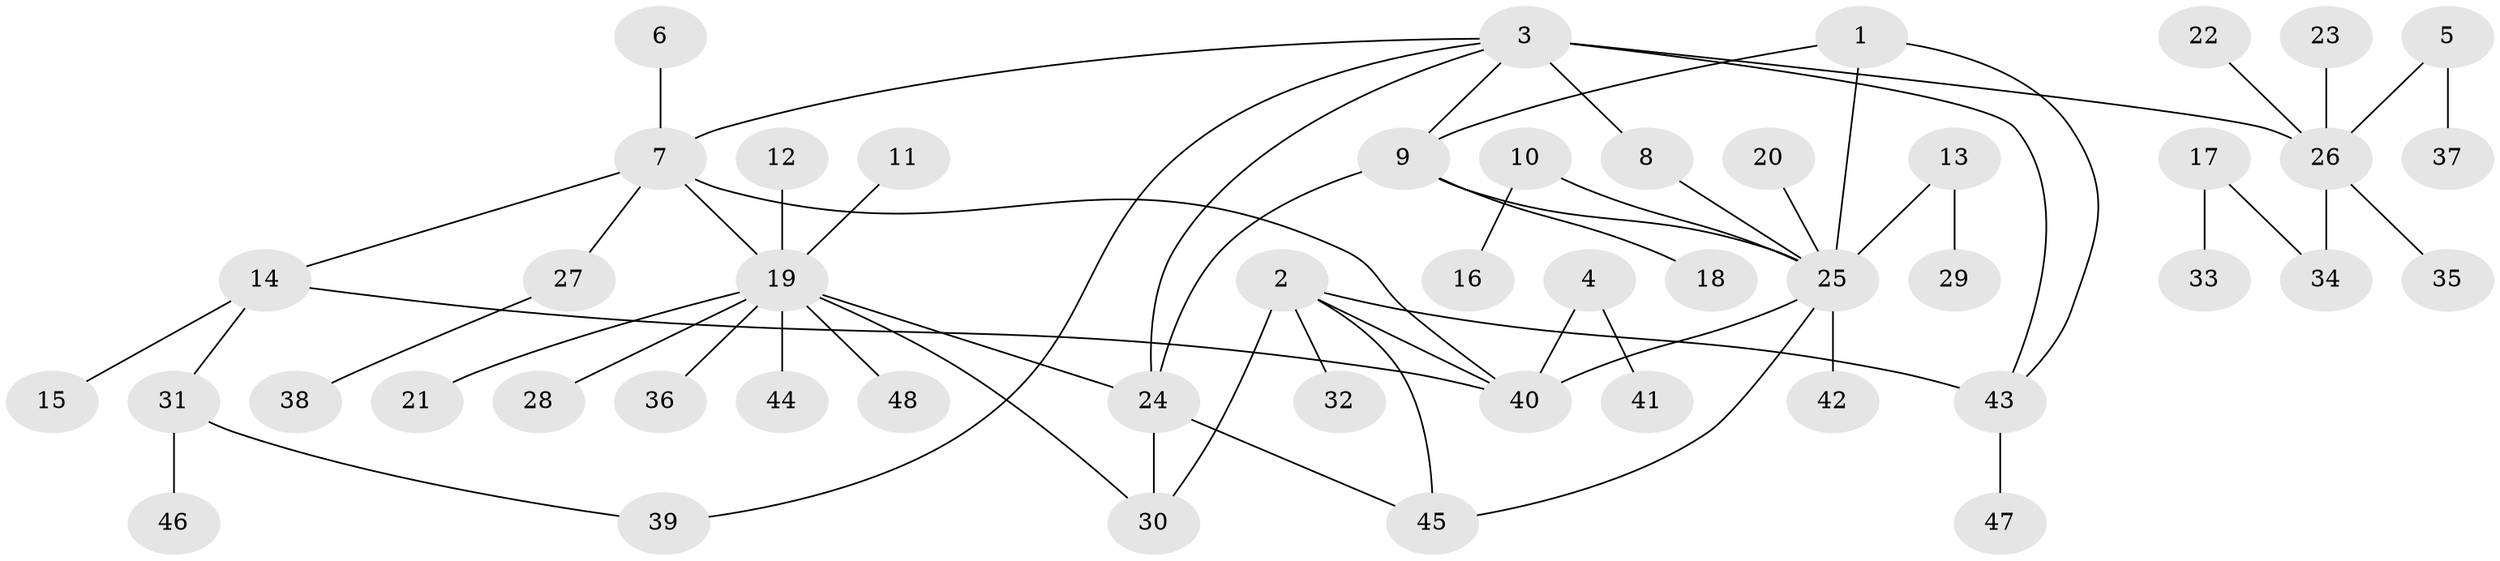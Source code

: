 // original degree distribution, {11: 0.014705882352941176, 5: 0.029411764705882353, 4: 0.029411764705882353, 7: 0.029411764705882353, 6: 0.058823529411764705, 10: 0.014705882352941176, 3: 0.058823529411764705, 2: 0.23529411764705882, 8: 0.014705882352941176, 1: 0.5147058823529411}
// Generated by graph-tools (version 1.1) at 2025/37/03/04/25 23:37:32]
// undirected, 48 vertices, 60 edges
graph export_dot {
  node [color=gray90,style=filled];
  1;
  2;
  3;
  4;
  5;
  6;
  7;
  8;
  9;
  10;
  11;
  12;
  13;
  14;
  15;
  16;
  17;
  18;
  19;
  20;
  21;
  22;
  23;
  24;
  25;
  26;
  27;
  28;
  29;
  30;
  31;
  32;
  33;
  34;
  35;
  36;
  37;
  38;
  39;
  40;
  41;
  42;
  43;
  44;
  45;
  46;
  47;
  48;
  1 -- 9 [weight=1.0];
  1 -- 25 [weight=1.0];
  1 -- 43 [weight=1.0];
  2 -- 30 [weight=1.0];
  2 -- 32 [weight=1.0];
  2 -- 40 [weight=1.0];
  2 -- 43 [weight=2.0];
  2 -- 45 [weight=1.0];
  3 -- 7 [weight=1.0];
  3 -- 8 [weight=1.0];
  3 -- 9 [weight=1.0];
  3 -- 24 [weight=1.0];
  3 -- 26 [weight=2.0];
  3 -- 39 [weight=1.0];
  3 -- 43 [weight=1.0];
  4 -- 40 [weight=1.0];
  4 -- 41 [weight=1.0];
  5 -- 26 [weight=1.0];
  5 -- 37 [weight=1.0];
  6 -- 7 [weight=1.0];
  7 -- 14 [weight=1.0];
  7 -- 19 [weight=1.0];
  7 -- 27 [weight=1.0];
  7 -- 40 [weight=1.0];
  8 -- 25 [weight=1.0];
  9 -- 18 [weight=1.0];
  9 -- 24 [weight=1.0];
  9 -- 25 [weight=1.0];
  10 -- 16 [weight=1.0];
  10 -- 25 [weight=1.0];
  11 -- 19 [weight=1.0];
  12 -- 19 [weight=1.0];
  13 -- 25 [weight=1.0];
  13 -- 29 [weight=1.0];
  14 -- 15 [weight=1.0];
  14 -- 31 [weight=1.0];
  14 -- 40 [weight=1.0];
  17 -- 33 [weight=1.0];
  17 -- 34 [weight=1.0];
  19 -- 21 [weight=1.0];
  19 -- 24 [weight=1.0];
  19 -- 28 [weight=1.0];
  19 -- 30 [weight=1.0];
  19 -- 36 [weight=1.0];
  19 -- 44 [weight=1.0];
  19 -- 48 [weight=1.0];
  20 -- 25 [weight=1.0];
  22 -- 26 [weight=1.0];
  23 -- 26 [weight=1.0];
  24 -- 30 [weight=1.0];
  24 -- 45 [weight=1.0];
  25 -- 40 [weight=1.0];
  25 -- 42 [weight=1.0];
  25 -- 45 [weight=1.0];
  26 -- 34 [weight=1.0];
  26 -- 35 [weight=1.0];
  27 -- 38 [weight=1.0];
  31 -- 39 [weight=1.0];
  31 -- 46 [weight=1.0];
  43 -- 47 [weight=1.0];
}
